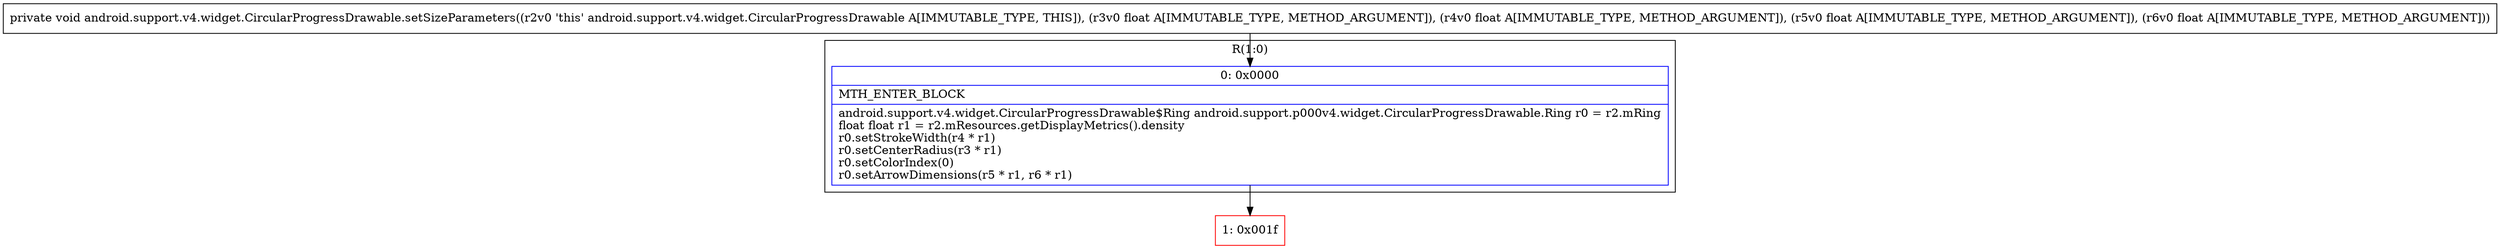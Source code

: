 digraph "CFG forandroid.support.v4.widget.CircularProgressDrawable.setSizeParameters(FFFF)V" {
subgraph cluster_Region_202891521 {
label = "R(1:0)";
node [shape=record,color=blue];
Node_0 [shape=record,label="{0\:\ 0x0000|MTH_ENTER_BLOCK\l|android.support.v4.widget.CircularProgressDrawable$Ring android.support.p000v4.widget.CircularProgressDrawable.Ring r0 = r2.mRing\lfloat float r1 = r2.mResources.getDisplayMetrics().density\lr0.setStrokeWidth(r4 * r1)\lr0.setCenterRadius(r3 * r1)\lr0.setColorIndex(0)\lr0.setArrowDimensions(r5 * r1, r6 * r1)\l}"];
}
Node_1 [shape=record,color=red,label="{1\:\ 0x001f}"];
MethodNode[shape=record,label="{private void android.support.v4.widget.CircularProgressDrawable.setSizeParameters((r2v0 'this' android.support.v4.widget.CircularProgressDrawable A[IMMUTABLE_TYPE, THIS]), (r3v0 float A[IMMUTABLE_TYPE, METHOD_ARGUMENT]), (r4v0 float A[IMMUTABLE_TYPE, METHOD_ARGUMENT]), (r5v0 float A[IMMUTABLE_TYPE, METHOD_ARGUMENT]), (r6v0 float A[IMMUTABLE_TYPE, METHOD_ARGUMENT])) }"];
MethodNode -> Node_0;
Node_0 -> Node_1;
}

